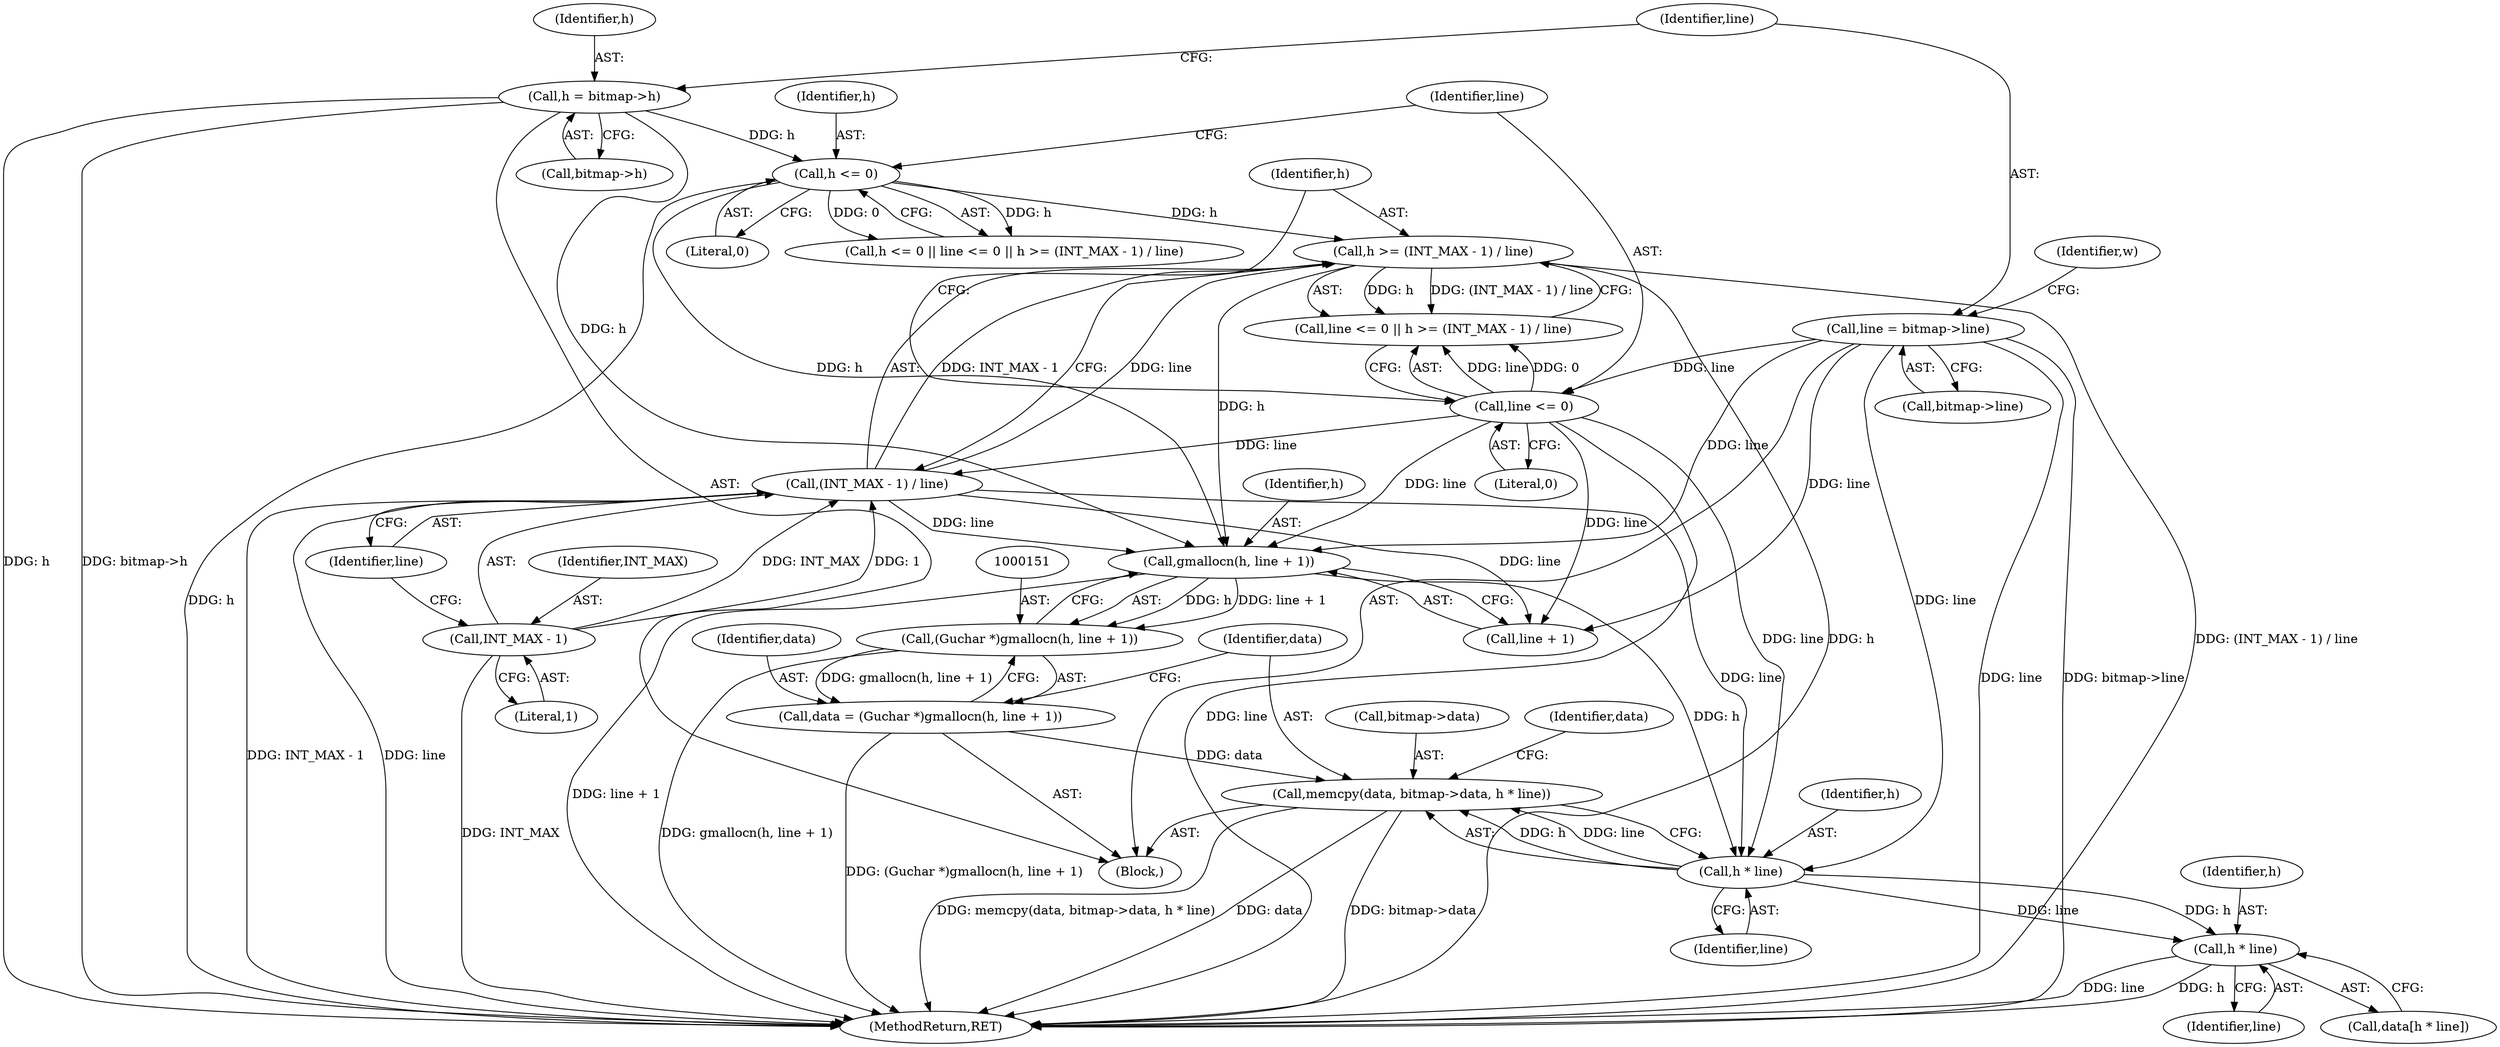 digraph "0_poppler_7b2d314a61fd0e12f47c62996cb49ec0d1ba747a_9@API" {
"1000152" [label="(Call,gmallocn(h, line + 1))"];
"1000125" [label="(Call,h <= 0)"];
"1000109" [label="(Call,h = bitmap->h)"];
"1000132" [label="(Call,h >= (INT_MAX - 1) / line)"];
"1000134" [label="(Call,(INT_MAX - 1) / line)"];
"1000135" [label="(Call,INT_MAX - 1)"];
"1000129" [label="(Call,line <= 0)"];
"1000114" [label="(Call,line = bitmap->line)"];
"1000150" [label="(Call,(Guchar *)gmallocn(h, line + 1))"];
"1000148" [label="(Call,data = (Guchar *)gmallocn(h, line + 1))"];
"1000157" [label="(Call,memcpy(data, bitmap->data, h * line))"];
"1000162" [label="(Call,h * line)"];
"1000168" [label="(Call,h * line)"];
"1000133" [label="(Identifier,h)"];
"1000116" [label="(Call,bitmap->line)"];
"1000124" [label="(Call,h <= 0 || line <= 0 || h >= (INT_MAX - 1) / line)"];
"1000114" [label="(Call,line = bitmap->line)"];
"1000128" [label="(Call,line <= 0 || h >= (INT_MAX - 1) / line)"];
"1000137" [label="(Literal,1)"];
"1000168" [label="(Call,h * line)"];
"1000150" [label="(Call,(Guchar *)gmallocn(h, line + 1))"];
"1000134" [label="(Call,(INT_MAX - 1) / line)"];
"1000152" [label="(Call,gmallocn(h, line + 1))"];
"1000125" [label="(Call,h <= 0)"];
"1000115" [label="(Identifier,line)"];
"1000166" [label="(Call,data[h * line])"];
"1000164" [label="(Identifier,line)"];
"1000159" [label="(Call,bitmap->data)"];
"1000110" [label="(Identifier,h)"];
"1000162" [label="(Call,h * line)"];
"1000129" [label="(Call,line <= 0)"];
"1000138" [label="(Identifier,line)"];
"1000157" [label="(Call,memcpy(data, bitmap->data, h * line))"];
"1000127" [label="(Literal,0)"];
"1000126" [label="(Identifier,h)"];
"1000130" [label="(Identifier,line)"];
"1000135" [label="(Call,INT_MAX - 1)"];
"1000103" [label="(Block,)"];
"1000170" [label="(Identifier,line)"];
"1000111" [label="(Call,bitmap->h)"];
"1000158" [label="(Identifier,data)"];
"1000148" [label="(Call,data = (Guchar *)gmallocn(h, line + 1))"];
"1000149" [label="(Identifier,data)"];
"1000153" [label="(Identifier,h)"];
"1000163" [label="(Identifier,h)"];
"1000109" [label="(Call,h = bitmap->h)"];
"1000132" [label="(Call,h >= (INT_MAX - 1) / line)"];
"1000154" [label="(Call,line + 1)"];
"1000122" [label="(Identifier,w)"];
"1000172" [label="(MethodReturn,RET)"];
"1000131" [label="(Literal,0)"];
"1000167" [label="(Identifier,data)"];
"1000169" [label="(Identifier,h)"];
"1000136" [label="(Identifier,INT_MAX)"];
"1000152" -> "1000150"  [label="AST: "];
"1000152" -> "1000154"  [label="CFG: "];
"1000153" -> "1000152"  [label="AST: "];
"1000154" -> "1000152"  [label="AST: "];
"1000150" -> "1000152"  [label="CFG: "];
"1000152" -> "1000172"  [label="DDG: line + 1"];
"1000152" -> "1000150"  [label="DDG: h"];
"1000152" -> "1000150"  [label="DDG: line + 1"];
"1000125" -> "1000152"  [label="DDG: h"];
"1000132" -> "1000152"  [label="DDG: h"];
"1000109" -> "1000152"  [label="DDG: h"];
"1000129" -> "1000152"  [label="DDG: line"];
"1000114" -> "1000152"  [label="DDG: line"];
"1000134" -> "1000152"  [label="DDG: line"];
"1000152" -> "1000162"  [label="DDG: h"];
"1000125" -> "1000124"  [label="AST: "];
"1000125" -> "1000127"  [label="CFG: "];
"1000126" -> "1000125"  [label="AST: "];
"1000127" -> "1000125"  [label="AST: "];
"1000130" -> "1000125"  [label="CFG: "];
"1000124" -> "1000125"  [label="CFG: "];
"1000125" -> "1000172"  [label="DDG: h"];
"1000125" -> "1000124"  [label="DDG: h"];
"1000125" -> "1000124"  [label="DDG: 0"];
"1000109" -> "1000125"  [label="DDG: h"];
"1000125" -> "1000132"  [label="DDG: h"];
"1000109" -> "1000103"  [label="AST: "];
"1000109" -> "1000111"  [label="CFG: "];
"1000110" -> "1000109"  [label="AST: "];
"1000111" -> "1000109"  [label="AST: "];
"1000115" -> "1000109"  [label="CFG: "];
"1000109" -> "1000172"  [label="DDG: h"];
"1000109" -> "1000172"  [label="DDG: bitmap->h"];
"1000132" -> "1000128"  [label="AST: "];
"1000132" -> "1000134"  [label="CFG: "];
"1000133" -> "1000132"  [label="AST: "];
"1000134" -> "1000132"  [label="AST: "];
"1000128" -> "1000132"  [label="CFG: "];
"1000132" -> "1000172"  [label="DDG: (INT_MAX - 1) / line"];
"1000132" -> "1000172"  [label="DDG: h"];
"1000132" -> "1000128"  [label="DDG: h"];
"1000132" -> "1000128"  [label="DDG: (INT_MAX - 1) / line"];
"1000134" -> "1000132"  [label="DDG: INT_MAX - 1"];
"1000134" -> "1000132"  [label="DDG: line"];
"1000134" -> "1000138"  [label="CFG: "];
"1000135" -> "1000134"  [label="AST: "];
"1000138" -> "1000134"  [label="AST: "];
"1000134" -> "1000172"  [label="DDG: INT_MAX - 1"];
"1000134" -> "1000172"  [label="DDG: line"];
"1000135" -> "1000134"  [label="DDG: INT_MAX"];
"1000135" -> "1000134"  [label="DDG: 1"];
"1000129" -> "1000134"  [label="DDG: line"];
"1000134" -> "1000154"  [label="DDG: line"];
"1000134" -> "1000162"  [label="DDG: line"];
"1000135" -> "1000137"  [label="CFG: "];
"1000136" -> "1000135"  [label="AST: "];
"1000137" -> "1000135"  [label="AST: "];
"1000138" -> "1000135"  [label="CFG: "];
"1000135" -> "1000172"  [label="DDG: INT_MAX"];
"1000129" -> "1000128"  [label="AST: "];
"1000129" -> "1000131"  [label="CFG: "];
"1000130" -> "1000129"  [label="AST: "];
"1000131" -> "1000129"  [label="AST: "];
"1000133" -> "1000129"  [label="CFG: "];
"1000128" -> "1000129"  [label="CFG: "];
"1000129" -> "1000172"  [label="DDG: line"];
"1000129" -> "1000128"  [label="DDG: line"];
"1000129" -> "1000128"  [label="DDG: 0"];
"1000114" -> "1000129"  [label="DDG: line"];
"1000129" -> "1000154"  [label="DDG: line"];
"1000129" -> "1000162"  [label="DDG: line"];
"1000114" -> "1000103"  [label="AST: "];
"1000114" -> "1000116"  [label="CFG: "];
"1000115" -> "1000114"  [label="AST: "];
"1000116" -> "1000114"  [label="AST: "];
"1000122" -> "1000114"  [label="CFG: "];
"1000114" -> "1000172"  [label="DDG: line"];
"1000114" -> "1000172"  [label="DDG: bitmap->line"];
"1000114" -> "1000154"  [label="DDG: line"];
"1000114" -> "1000162"  [label="DDG: line"];
"1000150" -> "1000148"  [label="AST: "];
"1000151" -> "1000150"  [label="AST: "];
"1000148" -> "1000150"  [label="CFG: "];
"1000150" -> "1000172"  [label="DDG: gmallocn(h, line + 1)"];
"1000150" -> "1000148"  [label="DDG: gmallocn(h, line + 1)"];
"1000148" -> "1000103"  [label="AST: "];
"1000149" -> "1000148"  [label="AST: "];
"1000158" -> "1000148"  [label="CFG: "];
"1000148" -> "1000172"  [label="DDG: (Guchar *)gmallocn(h, line + 1)"];
"1000148" -> "1000157"  [label="DDG: data"];
"1000157" -> "1000103"  [label="AST: "];
"1000157" -> "1000162"  [label="CFG: "];
"1000158" -> "1000157"  [label="AST: "];
"1000159" -> "1000157"  [label="AST: "];
"1000162" -> "1000157"  [label="AST: "];
"1000167" -> "1000157"  [label="CFG: "];
"1000157" -> "1000172"  [label="DDG: bitmap->data"];
"1000157" -> "1000172"  [label="DDG: memcpy(data, bitmap->data, h * line)"];
"1000157" -> "1000172"  [label="DDG: data"];
"1000162" -> "1000157"  [label="DDG: h"];
"1000162" -> "1000157"  [label="DDG: line"];
"1000162" -> "1000164"  [label="CFG: "];
"1000163" -> "1000162"  [label="AST: "];
"1000164" -> "1000162"  [label="AST: "];
"1000162" -> "1000168"  [label="DDG: h"];
"1000162" -> "1000168"  [label="DDG: line"];
"1000168" -> "1000166"  [label="AST: "];
"1000168" -> "1000170"  [label="CFG: "];
"1000169" -> "1000168"  [label="AST: "];
"1000170" -> "1000168"  [label="AST: "];
"1000166" -> "1000168"  [label="CFG: "];
"1000168" -> "1000172"  [label="DDG: h"];
"1000168" -> "1000172"  [label="DDG: line"];
}
